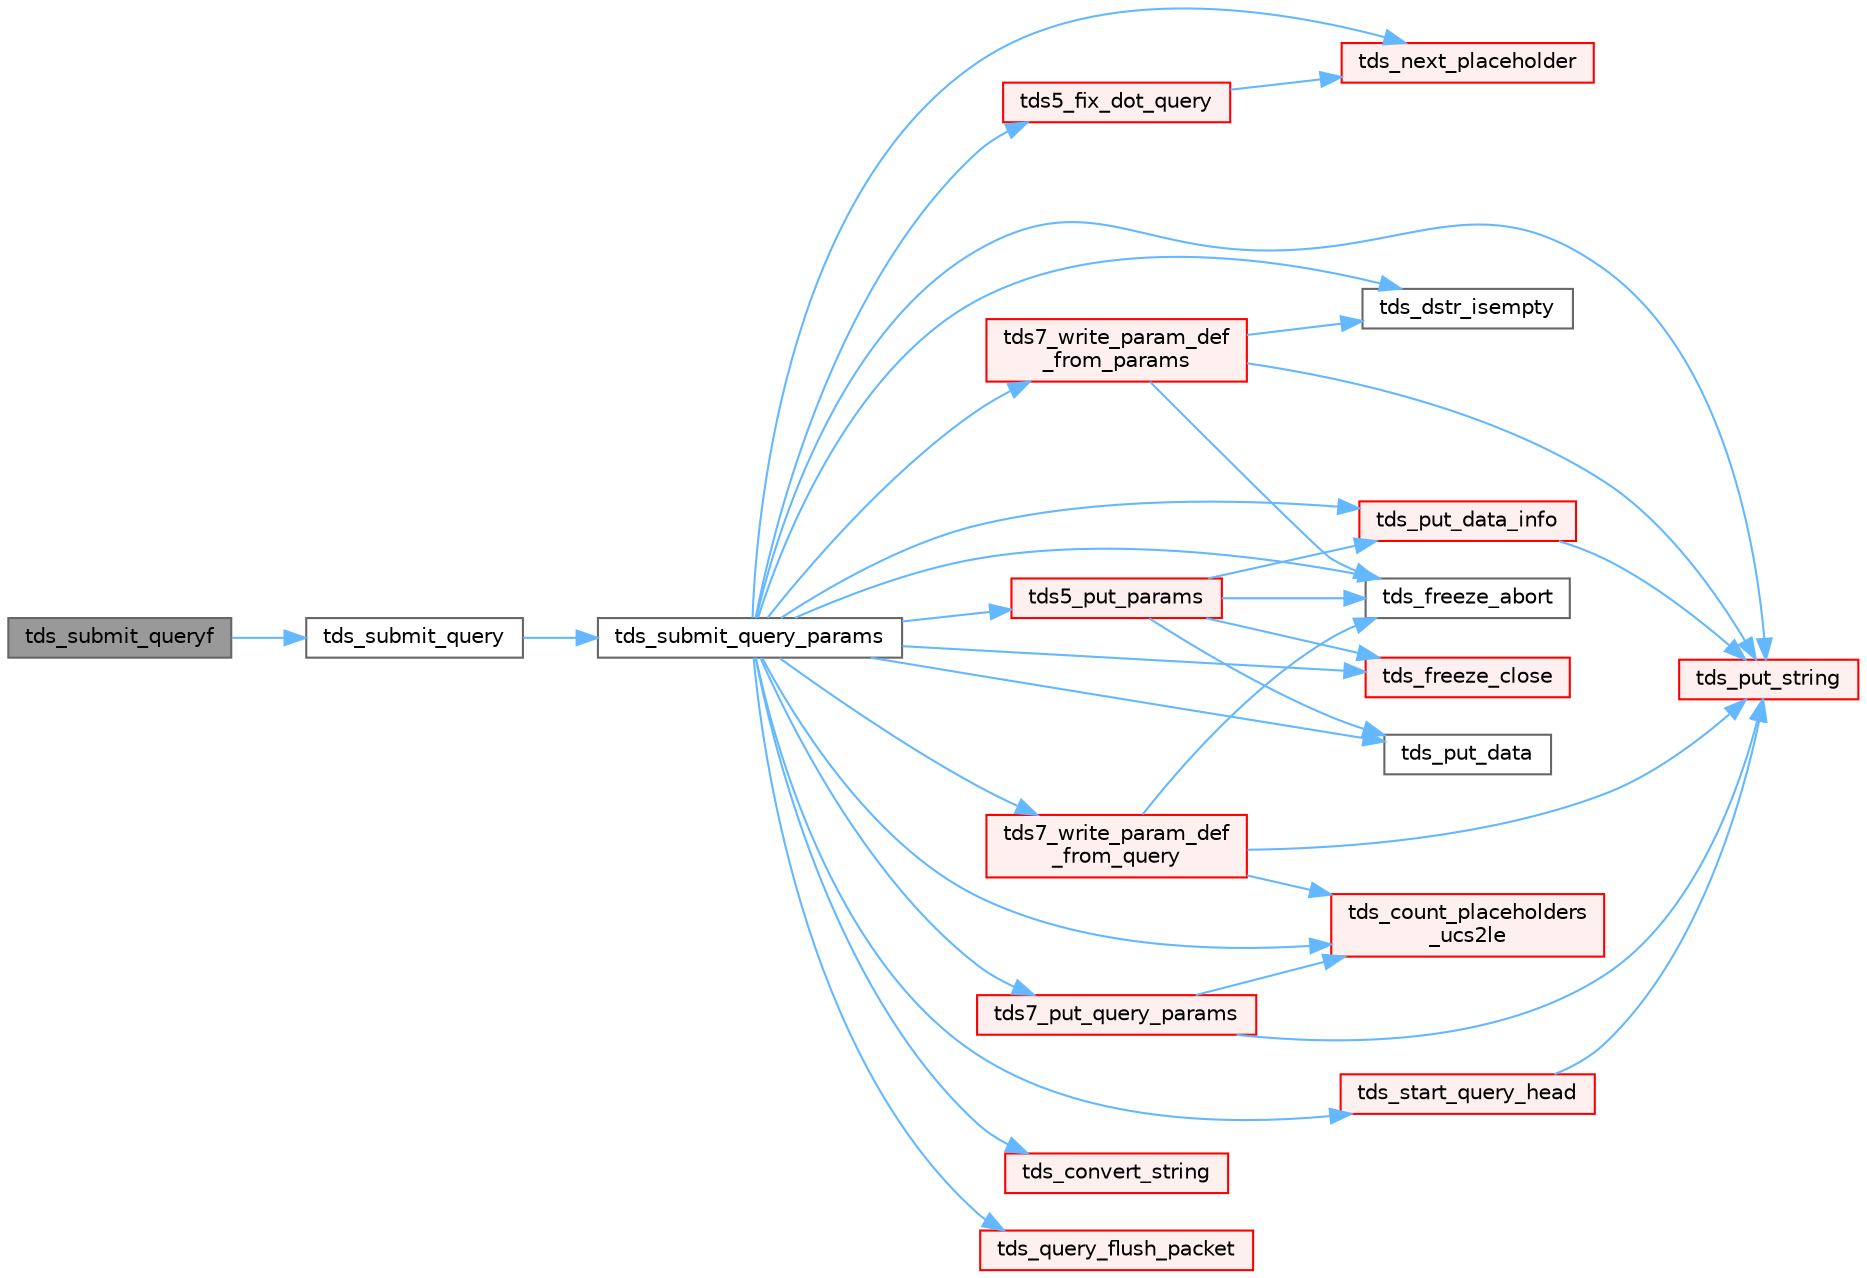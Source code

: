 digraph "tds_submit_queryf"
{
 // LATEX_PDF_SIZE
  bgcolor="transparent";
  edge [fontname=Helvetica,fontsize=10,labelfontname=Helvetica,labelfontsize=10];
  node [fontname=Helvetica,fontsize=10,shape=box,height=0.2,width=0.4];
  rankdir="LR";
  Node1 [id="Node000001",label="tds_submit_queryf",height=0.2,width=0.4,color="gray40", fillcolor="grey60", style="filled", fontcolor="black",tooltip="Format and submit a query."];
  Node1 -> Node2 [id="edge1_Node000001_Node000002",color="steelblue1",style="solid",tooltip=" "];
  Node2 [id="Node000002",label="tds_submit_query",height=0.2,width=0.4,color="grey40", fillcolor="white", style="filled",URL="$a00590.html#ga5a29ae7f99d089dc3cea85ec6ee5f3ab",tooltip="Sends a language string to the database server for processing."];
  Node2 -> Node3 [id="edge2_Node000002_Node000003",color="steelblue1",style="solid",tooltip=" "];
  Node3 [id="Node000003",label="tds_submit_query_params",height=0.2,width=0.4,color="grey40", fillcolor="white", style="filled",URL="$a00590.html#ga95e0fccedc459a4404f496eec74a369a",tooltip="Sends a language string to the database server for processing."];
  Node3 -> Node4 [id="edge3_Node000003_Node000004",color="steelblue1",style="solid",tooltip=" "];
  Node4 [id="Node000004",label="tds5_fix_dot_query",height=0.2,width=0.4,color="red", fillcolor="#FFF0F0", style="filled",URL="$a00590.html#ga8853354723094c8efcd87fabf675c64f",tooltip="Substitute ?-style placeholders with named (@param) ones."];
  Node4 -> Node7 [id="edge4_Node000004_Node000007",color="steelblue1",style="solid",tooltip=" "];
  Node7 [id="Node000007",label="tds_next_placeholder",height=0.2,width=0.4,color="red", fillcolor="#FFF0F0", style="filled",URL="$a00590.html#ga8f3b00c34af2484eccb169e60a37dc36",tooltip="Get position of next placeholder."];
  Node3 -> Node10 [id="edge5_Node000003_Node000010",color="steelblue1",style="solid",tooltip=" "];
  Node10 [id="Node000010",label="tds5_put_params",height=0.2,width=0.4,color="red", fillcolor="#FFF0F0", style="filled",URL="$a00590.html#ga4f1f0a4f77bc4ea1440dfdebc19a157c",tooltip="Send parameters to server."];
  Node10 -> Node11 [id="edge6_Node000010_Node000011",color="steelblue1",style="solid",tooltip=" "];
  Node11 [id="Node000011",label="tds_freeze_abort",height=0.2,width=0.4,color="grey40", fillcolor="white", style="filled",URL="$a00591.html#ga7274d9c5dc75c58bb7d1f1c29e03a73e",tooltip="Discard all data written after the freeze."];
  Node10 -> Node12 [id="edge7_Node000010_Node000012",color="steelblue1",style="solid",tooltip=" "];
  Node12 [id="Node000012",label="tds_freeze_close",height=0.2,width=0.4,color="red", fillcolor="#FFF0F0", style="filled",URL="$a00591.html#ga633f62fb8e5310abfa42c02fba9c6500",tooltip="Stop keeping data for this specific freeze."];
  Node10 -> Node15 [id="edge8_Node000010_Node000015",color="steelblue1",style="solid",tooltip=" "];
  Node15 [id="Node000015",label="tds_put_data",height=0.2,width=0.4,color="grey40", fillcolor="white", style="filled",URL="$a00590.html#ga9fcc0a3932dcad530511395ef8a767fb",tooltip="Write data to wire."];
  Node10 -> Node16 [id="edge9_Node000010_Node000016",color="steelblue1",style="solid",tooltip=" "];
  Node16 [id="Node000016",label="tds_put_data_info",height=0.2,width=0.4,color="red", fillcolor="#FFF0F0", style="filled",URL="$a00590.html#gafd74652c4722ddce4d642cc4209449d4",tooltip="Put data information to wire."];
  Node16 -> Node19 [id="edge10_Node000016_Node000019",color="steelblue1",style="solid",tooltip=" "];
  Node19 [id="Node000019",label="tds_put_string",height=0.2,width=0.4,color="red", fillcolor="#FFF0F0", style="filled",URL="$a00591.html#ga1fcaf8d488cc1390f106ce3ad0bf37b4",tooltip="Output a string to wire automatic translate string to unicode if needed."];
  Node3 -> Node28 [id="edge11_Node000003_Node000028",color="steelblue1",style="solid",tooltip=" "];
  Node28 [id="Node000028",label="tds7_put_query_params",height=0.2,width=0.4,color="red", fillcolor="#FFF0F0", style="filled",URL="$a00590.html#ga6e42b4a1d1d3898229ea2fe4afc2ecec",tooltip="Output params types and query (required by sp_prepare/sp_executesql/sp_prepexec)"];
  Node28 -> Node29 [id="edge12_Node000028_Node000029",color="steelblue1",style="solid",tooltip=" "];
  Node29 [id="Node000029",label="tds_count_placeholders\l_ucs2le",height=0.2,width=0.4,color="red", fillcolor="#FFF0F0", style="filled",URL="$a00590.html#ga0cd19215e9169ea299a6c9cbf5b2fb60",tooltip="Count the number of placeholders ('?') in a query."];
  Node28 -> Node19 [id="edge13_Node000028_Node000019",color="steelblue1",style="solid",tooltip=" "];
  Node3 -> Node33 [id="edge14_Node000003_Node000033",color="steelblue1",style="solid",tooltip=" "];
  Node33 [id="Node000033",label="tds7_write_param_def\l_from_params",height=0.2,width=0.4,color="red", fillcolor="#FFF0F0", style="filled",URL="$a00590.html#ga6513afd79629f7a928e1d3da9f56dee1",tooltip="Write string with parameters definition, useful for TDS7+."];
  Node33 -> Node34 [id="edge15_Node000033_Node000034",color="steelblue1",style="solid",tooltip=" "];
  Node34 [id="Node000034",label="tds_dstr_isempty",height=0.2,width=0.4,color="grey40", fillcolor="white", style="filled",URL="$a00593.html#ga197c6af67f2e7469d06c2aa055917b1e",tooltip="test if string is empty"];
  Node33 -> Node11 [id="edge16_Node000033_Node000011",color="steelblue1",style="solid",tooltip=" "];
  Node33 -> Node19 [id="edge17_Node000033_Node000019",color="steelblue1",style="solid",tooltip=" "];
  Node3 -> Node37 [id="edge18_Node000003_Node000037",color="steelblue1",style="solid",tooltip=" "];
  Node37 [id="Node000037",label="tds7_write_param_def\l_from_query",height=0.2,width=0.4,color="red", fillcolor="#FFF0F0", style="filled",URL="$a00590.html#ga24345856c16b15aa3e84459c2f551320",tooltip="Write string with parameters definition, useful for TDS7+."];
  Node37 -> Node29 [id="edge19_Node000037_Node000029",color="steelblue1",style="solid",tooltip=" "];
  Node37 -> Node11 [id="edge20_Node000037_Node000011",color="steelblue1",style="solid",tooltip=" "];
  Node37 -> Node19 [id="edge21_Node000037_Node000019",color="steelblue1",style="solid",tooltip=" "];
  Node3 -> Node38 [id="edge22_Node000003_Node000038",color="steelblue1",style="solid",tooltip=" "];
  Node38 [id="Node000038",label="tds_convert_string",height=0.2,width=0.4,color="red", fillcolor="#FFF0F0", style="filled",URL="$a00590.html#gad5b76c688898b86984d09628f030d01c",tooltip="Convert a string in an allocated buffer."];
  Node3 -> Node29 [id="edge23_Node000003_Node000029",color="steelblue1",style="solid",tooltip=" "];
  Node3 -> Node34 [id="edge24_Node000003_Node000034",color="steelblue1",style="solid",tooltip=" "];
  Node3 -> Node11 [id="edge25_Node000003_Node000011",color="steelblue1",style="solid",tooltip=" "];
  Node3 -> Node12 [id="edge26_Node000003_Node000012",color="steelblue1",style="solid",tooltip=" "];
  Node3 -> Node7 [id="edge27_Node000003_Node000007",color="steelblue1",style="solid",tooltip=" "];
  Node3 -> Node15 [id="edge28_Node000003_Node000015",color="steelblue1",style="solid",tooltip=" "];
  Node3 -> Node16 [id="edge29_Node000003_Node000016",color="steelblue1",style="solid",tooltip=" "];
  Node3 -> Node19 [id="edge30_Node000003_Node000019",color="steelblue1",style="solid",tooltip=" "];
  Node3 -> Node39 [id="edge31_Node000003_Node000039",color="steelblue1",style="solid",tooltip=" "];
  Node39 [id="Node000039",label="tds_query_flush_packet",height=0.2,width=0.4,color="red", fillcolor="#FFF0F0", style="filled",URL="$a00590.html#gada27f4cfce925240ad33b71b63ca692d",tooltip="Flush query packet."];
  Node3 -> Node41 [id="edge32_Node000003_Node000041",color="steelblue1",style="solid",tooltip=" "];
  Node41 [id="Node000041",label="tds_start_query_head",height=0.2,width=0.4,color="red", fillcolor="#FFF0F0", style="filled",URL="$a00590.html#ga9ad2e6defce530a8778791cce0166ccd",tooltip="Start query packet of a given type."];
  Node41 -> Node19 [id="edge33_Node000041_Node000019",color="steelblue1",style="solid",tooltip=" "];
}
